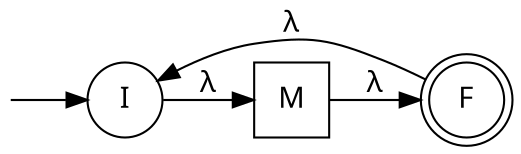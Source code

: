 digraph ej04b {
	dpi=300
    rankdir=LR
	fontname="Ubuntu Mono"
	node [fontname="Ubuntu Mono", width=0.5]
	edge [fontname="Ubuntu Mono"]
	node [shape=doublecircle]; F
	node [shape=circle]
	M [shape=square]
	start [label="", shape=none, width=0, height=0]
	start -> I
	I -> M [label="λ"]
	M -> F [label="λ"]
	F -> I [label="λ", constraint=false]
}
